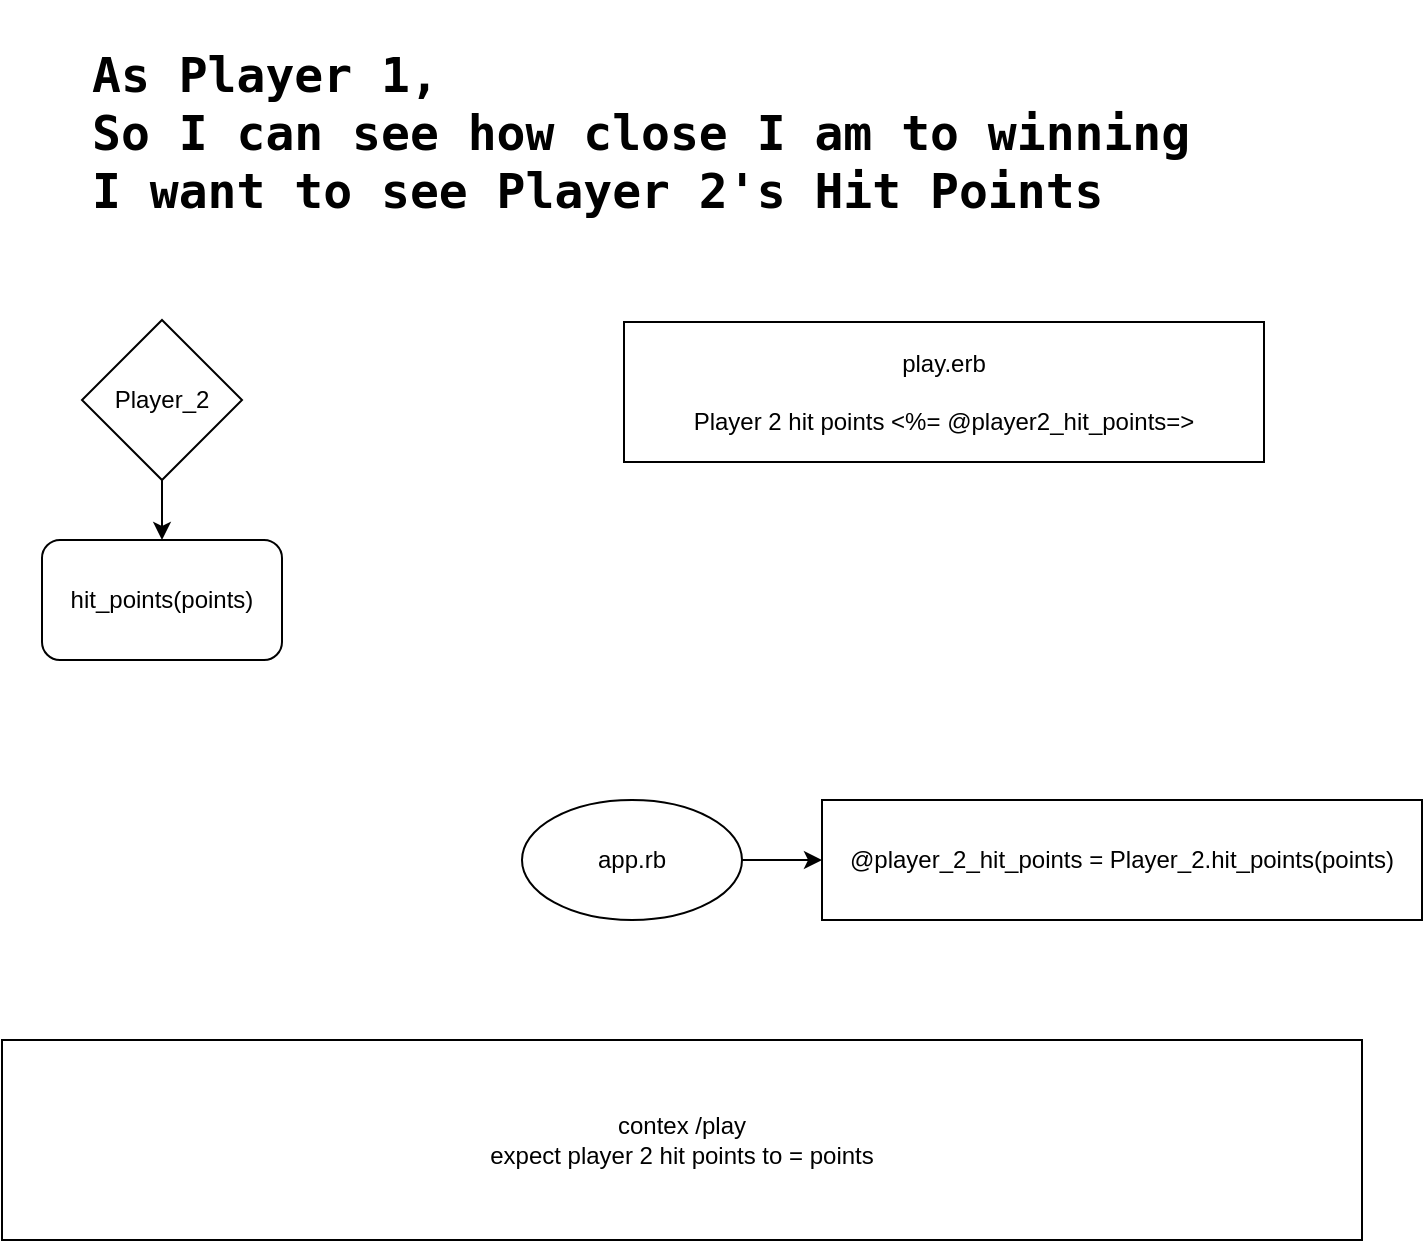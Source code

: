 <mxfile>
    <diagram id="TG7guvvk88PtqozvSRr4" name="Page-1">
        <mxGraphModel dx="310" dy="770" grid="1" gridSize="10" guides="1" tooltips="1" connect="1" arrows="1" fold="1" page="1" pageScale="1" pageWidth="827" pageHeight="1169" math="0" shadow="0">
            <root>
                <mxCell id="0"/>
                <mxCell id="1" parent="0"/>
                <mxCell id="2" value="&lt;h1&gt;&lt;pre class=&quot;notranslate&quot;&gt;&lt;code class=&quot;notranslate&quot;&gt;As Player 1,&lt;br/&gt;So I can see how close I am to winning&lt;br/&gt;I want to see Player 2's Hit Points&lt;/code&gt;&lt;/pre&gt;&lt;/h1&gt;" style="text;html=1;strokeColor=none;fillColor=none;spacing=5;spacingTop=-20;whiteSpace=wrap;overflow=hidden;rounded=0;" vertex="1" parent="1">
                    <mxGeometry x="120" y="50" width="570" height="120" as="geometry"/>
                </mxCell>
                <mxCell id="9" style="edgeStyle=none;html=1;exitX=0.5;exitY=1;exitDx=0;exitDy=0;entryX=0.5;entryY=0;entryDx=0;entryDy=0;" edge="1" parent="1" source="7" target="8">
                    <mxGeometry relative="1" as="geometry"/>
                </mxCell>
                <mxCell id="7" value="Player_2" style="rhombus;whiteSpace=wrap;html=1;" vertex="1" parent="1">
                    <mxGeometry x="120" y="200" width="80" height="80" as="geometry"/>
                </mxCell>
                <mxCell id="8" value="hit_points(points)" style="rounded=1;whiteSpace=wrap;html=1;" vertex="1" parent="1">
                    <mxGeometry x="100" y="310" width="120" height="60" as="geometry"/>
                </mxCell>
                <mxCell id="10" value="play.erb&lt;br&gt;&lt;br&gt;Player 2 hit points &amp;lt;%= @player2_hit_points=&amp;gt;" style="rounded=0;whiteSpace=wrap;html=1;" vertex="1" parent="1">
                    <mxGeometry x="391" y="201" width="320" height="70" as="geometry"/>
                </mxCell>
                <mxCell id="14" style="edgeStyle=none;html=1;exitX=1;exitY=0.5;exitDx=0;exitDy=0;" edge="1" parent="1" source="11" target="13">
                    <mxGeometry relative="1" as="geometry"/>
                </mxCell>
                <mxCell id="11" value="app.rb" style="ellipse;whiteSpace=wrap;html=1;" vertex="1" parent="1">
                    <mxGeometry x="340" y="440" width="110" height="60" as="geometry"/>
                </mxCell>
                <mxCell id="13" value="&lt;span&gt;@player_2_hit_points = Player_2.hit_points(points)&lt;/span&gt;" style="rounded=0;whiteSpace=wrap;html=1;" vertex="1" parent="1">
                    <mxGeometry x="490" y="440" width="300" height="60" as="geometry"/>
                </mxCell>
                <mxCell id="15" value="contex /play&lt;br&gt;expect player 2 hit points to = points" style="rounded=0;whiteSpace=wrap;html=1;" vertex="1" parent="1">
                    <mxGeometry x="80" y="560" width="680" height="100" as="geometry"/>
                </mxCell>
            </root>
        </mxGraphModel>
    </diagram>
</mxfile>